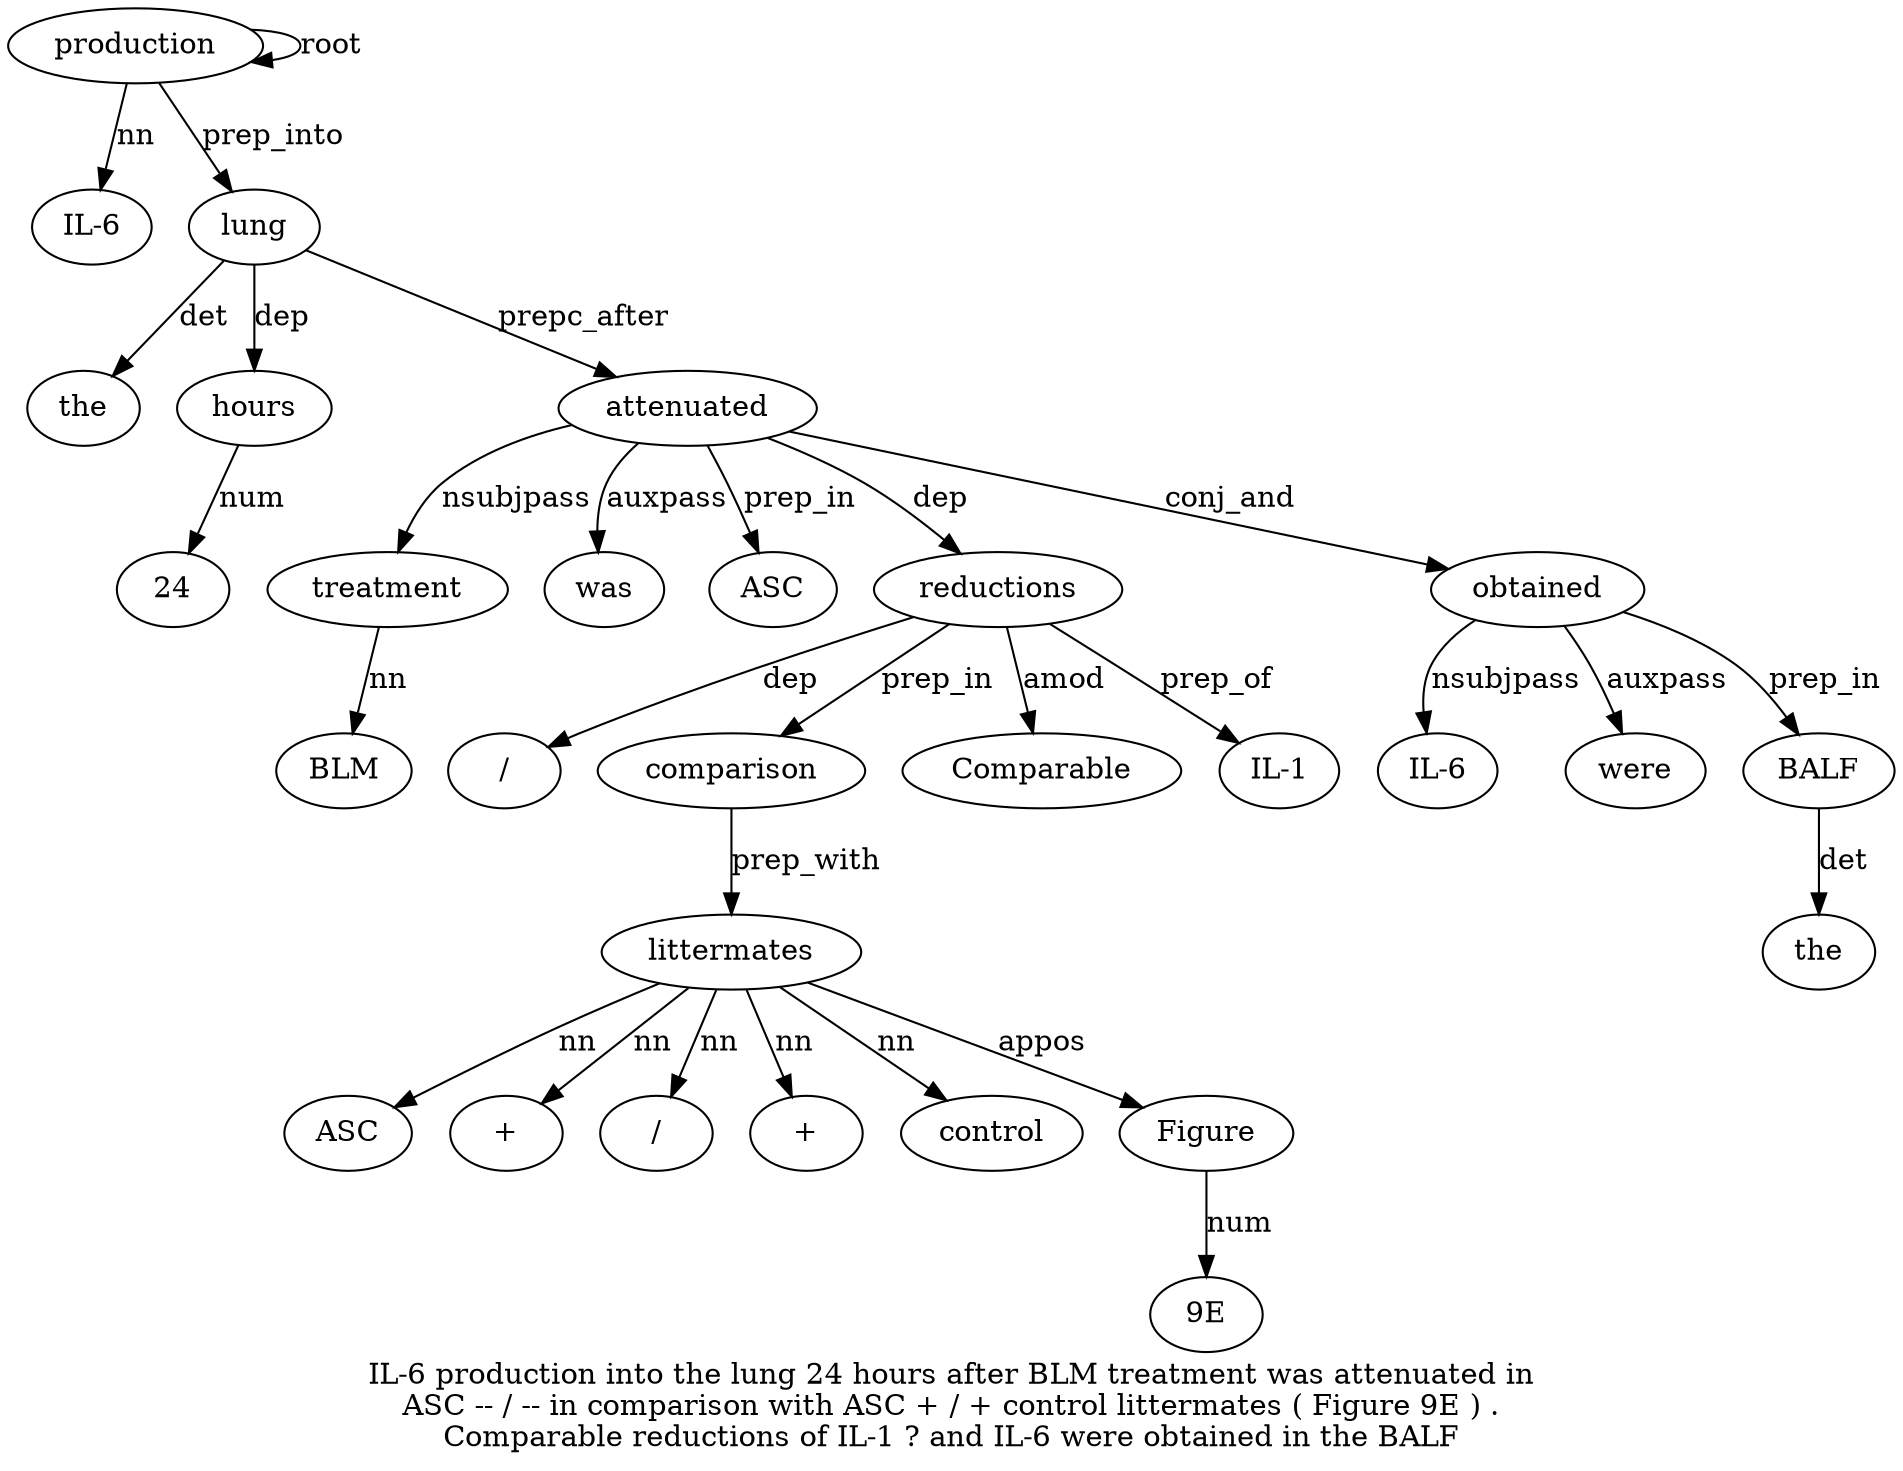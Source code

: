 digraph "IL-6 production into the lung 24 hours after BLM treatment was attenuated in ASC -- / -- in comparison with ASC + / + control littermates ( Figure 9E ) . Comparable reductions of IL-1 ? and IL-6 were obtained in the BALF" {
label="IL-6 production into the lung 24 hours after BLM treatment was attenuated in
ASC -- / -- in comparison with ASC + / + control littermates ( Figure 9E ) .
Comparable reductions of IL-1 ? and IL-6 were obtained in the BALF";
production2 [style=filled, fillcolor=white, label=production];
"IL-61" [style=filled, fillcolor=white, label="IL-6"];
production2 -> "IL-61"  [label=nn];
production2 -> production2  [label=root];
lung5 [style=filled, fillcolor=white, label=lung];
the4 [style=filled, fillcolor=white, label=the];
lung5 -> the4  [label=det];
production2 -> lung5  [label=prep_into];
hours7 [style=filled, fillcolor=white, label=hours];
246 [style=filled, fillcolor=white, label=24];
hours7 -> 246  [label=num];
lung5 -> hours7  [label=dep];
treatment10 [style=filled, fillcolor=white, label=treatment];
BLM9 [style=filled, fillcolor=white, label=BLM];
treatment10 -> BLM9  [label=nn];
attenuated12 [style=filled, fillcolor=white, label=attenuated];
attenuated12 -> treatment10  [label=nsubjpass];
was11 [style=filled, fillcolor=white, label=was];
attenuated12 -> was11  [label=auxpass];
lung5 -> attenuated12  [label=prepc_after];
ASC14 [style=filled, fillcolor=white, label=ASC];
attenuated12 -> ASC14  [label=prep_in];
reductions33 [style=filled, fillcolor=white, label=reductions];
"/16" [style=filled, fillcolor=white, label="/"];
reductions33 -> "/16"  [label=dep];
comparison19 [style=filled, fillcolor=white, label=comparison];
reductions33 -> comparison19  [label=prep_in];
littermates26 [style=filled, fillcolor=white, label=littermates];
ASC21 [style=filled, fillcolor=white, label=ASC];
littermates26 -> ASC21  [label=nn];
"+22" [style=filled, fillcolor=white, label="+"];
littermates26 -> "+22"  [label=nn];
"/23" [style=filled, fillcolor=white, label="/"];
littermates26 -> "/23"  [label=nn];
"+24" [style=filled, fillcolor=white, label="+"];
littermates26 -> "+24"  [label=nn];
control25 [style=filled, fillcolor=white, label=control];
littermates26 -> control25  [label=nn];
comparison19 -> littermates26  [label=prep_with];
Figure28 [style=filled, fillcolor=white, label=Figure];
littermates26 -> Figure28  [label=appos];
"9E2" [style=filled, fillcolor=white, label="9E"];
Figure28 -> "9E2"  [label=num];
Comparable32 [style=filled, fillcolor=white, label=Comparable];
reductions33 -> Comparable32  [label=amod];
attenuated12 -> reductions33  [label=dep];
"IL-135" [style=filled, fillcolor=white, label="IL-1"];
reductions33 -> "IL-135"  [label=prep_of];
obtained40 [style=filled, fillcolor=white, label=obtained];
"IL-638" [style=filled, fillcolor=white, label="IL-6"];
obtained40 -> "IL-638"  [label=nsubjpass];
were39 [style=filled, fillcolor=white, label=were];
obtained40 -> were39  [label=auxpass];
attenuated12 -> obtained40  [label=conj_and];
BALF43 [style=filled, fillcolor=white, label=BALF];
the42 [style=filled, fillcolor=white, label=the];
BALF43 -> the42  [label=det];
obtained40 -> BALF43  [label=prep_in];
}
